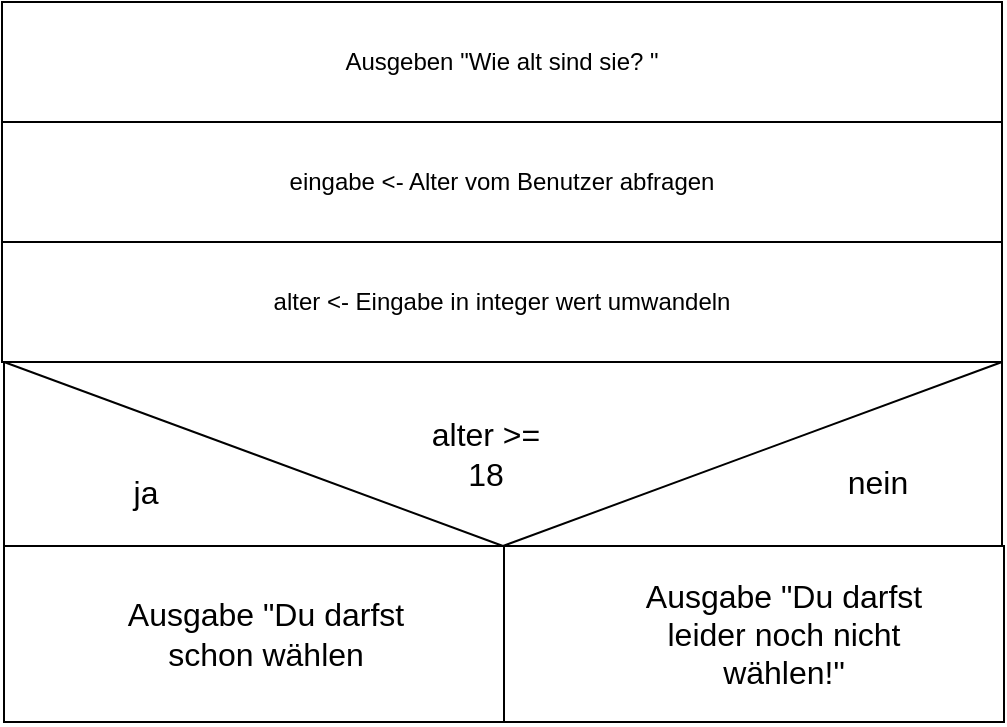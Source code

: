<mxfile version="24.3.1" type="device" pages="3">
  <diagram name="Aufgabe1" id="_OHyrVoJvmmwk9nRqwBg">
    <mxGraphModel dx="920" dy="575" grid="0" gridSize="10" guides="1" tooltips="1" connect="1" arrows="1" fold="1" page="0" pageScale="1" pageWidth="827" pageHeight="1169" math="0" shadow="0">
      <root>
        <mxCell id="0" />
        <mxCell id="1" parent="0" />
        <mxCell id="FS2doGyLj_VX5CVtQwRN-1" value="Ausgeben &quot;Wie alt sind sie? &quot;" style="rounded=0;whiteSpace=wrap;html=1;" vertex="1" parent="1">
          <mxGeometry x="-45" y="99" width="500" height="60" as="geometry" />
        </mxCell>
        <mxCell id="FS2doGyLj_VX5CVtQwRN-2" value="eingabe &amp;lt;- Alter vom Benutzer abfragen" style="rounded=0;whiteSpace=wrap;html=1;" vertex="1" parent="1">
          <mxGeometry x="-45" y="159" width="500" height="60" as="geometry" />
        </mxCell>
        <mxCell id="FS2doGyLj_VX5CVtQwRN-3" value="alter &amp;lt;- Eingabe in integer wert umwandeln" style="rounded=0;whiteSpace=wrap;html=1;" vertex="1" parent="1">
          <mxGeometry x="-45" y="219" width="500" height="60" as="geometry" />
        </mxCell>
        <mxCell id="FS2doGyLj_VX5CVtQwRN-4" value="" style="rounded=0;whiteSpace=wrap;html=1;" vertex="1" parent="1">
          <mxGeometry x="-44" y="279" width="499" height="92" as="geometry" />
        </mxCell>
        <mxCell id="FS2doGyLj_VX5CVtQwRN-5" value="" style="endArrow=none;html=1;rounded=0;fontSize=12;startSize=8;endSize=8;curved=1;exitX=0;exitY=0;exitDx=0;exitDy=0;entryX=0.5;entryY=1;entryDx=0;entryDy=0;" edge="1" parent="1" source="FS2doGyLj_VX5CVtQwRN-4" target="FS2doGyLj_VX5CVtQwRN-4">
          <mxGeometry width="50" height="50" relative="1" as="geometry">
            <mxPoint x="158" y="346" as="sourcePoint" />
            <mxPoint x="208" y="296" as="targetPoint" />
          </mxGeometry>
        </mxCell>
        <mxCell id="FS2doGyLj_VX5CVtQwRN-6" value="" style="endArrow=none;html=1;rounded=0;fontSize=12;startSize=8;endSize=8;curved=1;exitX=0.5;exitY=1;exitDx=0;exitDy=0;entryX=1;entryY=0;entryDx=0;entryDy=0;" edge="1" parent="1" source="FS2doGyLj_VX5CVtQwRN-4" target="FS2doGyLj_VX5CVtQwRN-4">
          <mxGeometry width="50" height="50" relative="1" as="geometry">
            <mxPoint x="380" y="351" as="sourcePoint" />
            <mxPoint x="430" y="301" as="targetPoint" />
          </mxGeometry>
        </mxCell>
        <mxCell id="FS2doGyLj_VX5CVtQwRN-7" value="alter &amp;gt;= 18" style="text;html=1;align=center;verticalAlign=middle;whiteSpace=wrap;rounded=0;fontSize=16;" vertex="1" parent="1">
          <mxGeometry x="167" y="310" width="60" height="30" as="geometry" />
        </mxCell>
        <mxCell id="FS2doGyLj_VX5CVtQwRN-8" value="ja" style="text;html=1;align=center;verticalAlign=middle;whiteSpace=wrap;rounded=0;fontSize=16;" vertex="1" parent="1">
          <mxGeometry x="-3" y="329" width="60" height="30" as="geometry" />
        </mxCell>
        <mxCell id="FS2doGyLj_VX5CVtQwRN-9" value="nein" style="text;html=1;align=center;verticalAlign=middle;whiteSpace=wrap;rounded=0;fontSize=16;" vertex="1" parent="1">
          <mxGeometry x="363" y="324" width="60" height="30" as="geometry" />
        </mxCell>
        <mxCell id="FS2doGyLj_VX5CVtQwRN-10" value="" style="rounded=0;whiteSpace=wrap;html=1;" vertex="1" parent="1">
          <mxGeometry x="-44" y="371" width="500" height="88" as="geometry" />
        </mxCell>
        <mxCell id="FS2doGyLj_VX5CVtQwRN-11" value="" style="endArrow=none;html=1;rounded=0;fontSize=12;startSize=8;endSize=8;curved=1;exitX=0.5;exitY=1;exitDx=0;exitDy=0;entryX=0.5;entryY=0;entryDx=0;entryDy=0;" edge="1" parent="1" source="FS2doGyLj_VX5CVtQwRN-10" target="FS2doGyLj_VX5CVtQwRN-10">
          <mxGeometry width="50" height="50" relative="1" as="geometry">
            <mxPoint x="234" y="469" as="sourcePoint" />
            <mxPoint x="284" y="419" as="targetPoint" />
          </mxGeometry>
        </mxCell>
        <mxCell id="FS2doGyLj_VX5CVtQwRN-12" value="Ausgabe &quot;Du darfst schon wählen" style="text;html=1;align=center;verticalAlign=middle;whiteSpace=wrap;rounded=0;fontSize=16;" vertex="1" parent="1">
          <mxGeometry x="13" y="400" width="148" height="30" as="geometry" />
        </mxCell>
        <mxCell id="FS2doGyLj_VX5CVtQwRN-13" value="Ausgabe &quot;Du darfst leider noch nicht wählen!&quot;" style="text;html=1;align=center;verticalAlign=middle;whiteSpace=wrap;rounded=0;fontSize=16;" vertex="1" parent="1">
          <mxGeometry x="272" y="400" width="148" height="30" as="geometry" />
        </mxCell>
      </root>
    </mxGraphModel>
  </diagram>
  <diagram id="yRxS9TV8_tcSj5n6nQTb" name="Aufgabe2">
    <mxGraphModel dx="920" dy="975" grid="0" gridSize="10" guides="1" tooltips="1" connect="1" arrows="1" fold="1" page="0" pageScale="1" pageWidth="827" pageHeight="1169" math="0" shadow="0">
      <root>
        <mxCell id="0" />
        <mxCell id="1" parent="0" />
        <mxCell id="sbRP3wh_O-ns_RIMEeWi-1" value="nachname &amp;lt;- Eingabe vom Benutzer holen " style="rounded=0;whiteSpace=wrap;html=1;" vertex="1" parent="1">
          <mxGeometry x="-63" y="-84" width="521" height="60" as="geometry" />
        </mxCell>
        <mxCell id="sbRP3wh_O-ns_RIMEeWi-2" value="vorname &amp;lt;- Eingabe vom Benutzer holen " style="rounded=0;whiteSpace=wrap;html=1;" vertex="1" parent="1">
          <mxGeometry x="-63" y="-24" width="521" height="60" as="geometry" />
        </mxCell>
        <mxCell id="MAHu-vdgmukLZK185IkE-1" value="" style="rounded=0;whiteSpace=wrap;html=1;" vertex="1" parent="1">
          <mxGeometry x="-63" y="36" width="521" height="92" as="geometry" />
        </mxCell>
        <mxCell id="MAHu-vdgmukLZK185IkE-2" value="" style="endArrow=none;html=1;rounded=0;fontSize=12;startSize=8;endSize=8;curved=1;exitX=0;exitY=0;exitDx=0;exitDy=0;entryX=0.5;entryY=1;entryDx=0;entryDy=0;" edge="1" parent="1" source="MAHu-vdgmukLZK185IkE-1" target="MAHu-vdgmukLZK185IkE-1">
          <mxGeometry width="50" height="50" relative="1" as="geometry">
            <mxPoint x="139" y="103" as="sourcePoint" />
            <mxPoint x="189" y="53" as="targetPoint" />
          </mxGeometry>
        </mxCell>
        <mxCell id="MAHu-vdgmukLZK185IkE-3" value="" style="endArrow=none;html=1;rounded=0;fontSize=12;startSize=8;endSize=8;curved=1;exitX=0.5;exitY=1;exitDx=0;exitDy=0;entryX=1;entryY=0;entryDx=0;entryDy=0;" edge="1" parent="1" source="MAHu-vdgmukLZK185IkE-1" target="MAHu-vdgmukLZK185IkE-1">
          <mxGeometry width="50" height="50" relative="1" as="geometry">
            <mxPoint x="361" y="108" as="sourcePoint" />
            <mxPoint x="411" y="58" as="targetPoint" />
          </mxGeometry>
        </mxCell>
        <mxCell id="MAHu-vdgmukLZK185IkE-4" value="nachname == &quot;Flick&quot;" style="text;html=1;align=center;verticalAlign=middle;whiteSpace=wrap;rounded=0;fontSize=16;" vertex="1" parent="1">
          <mxGeometry x="148" y="67" width="60" height="30" as="geometry" />
        </mxCell>
        <mxCell id="MAHu-vdgmukLZK185IkE-5" value="ja" style="text;html=1;align=center;verticalAlign=middle;whiteSpace=wrap;rounded=0;fontSize=16;" vertex="1" parent="1">
          <mxGeometry x="-22" y="86" width="60" height="30" as="geometry" />
        </mxCell>
        <mxCell id="MAHu-vdgmukLZK185IkE-6" value="nein" style="text;html=1;align=center;verticalAlign=middle;whiteSpace=wrap;rounded=0;fontSize=16;" vertex="1" parent="1">
          <mxGeometry x="344" y="81" width="60" height="30" as="geometry" />
        </mxCell>
        <mxCell id="MAHu-vdgmukLZK185IkE-7" style="edgeStyle=none;curved=1;rounded=0;orthogonalLoop=1;jettySize=auto;html=1;exitX=0.5;exitY=0;exitDx=0;exitDy=0;fontSize=12;startSize=8;endSize=8;" edge="1" parent="1" source="MAHu-vdgmukLZK185IkE-4" target="MAHu-vdgmukLZK185IkE-4">
          <mxGeometry relative="1" as="geometry" />
        </mxCell>
        <mxCell id="g03apIxhybaDn3jPQ-2R-1" value="" style="rounded=0;whiteSpace=wrap;html=1;" vertex="1" parent="1">
          <mxGeometry x="-63" y="128" width="521" height="92" as="geometry" />
        </mxCell>
        <mxCell id="g03apIxhybaDn3jPQ-2R-2" value="" style="endArrow=none;html=1;rounded=0;fontSize=12;startSize=8;endSize=8;curved=1;exitX=0.5;exitY=1;exitDx=0;exitDy=0;entryX=0.5;entryY=0;entryDx=0;entryDy=0;" edge="1" parent="1" source="g03apIxhybaDn3jPQ-2R-1" target="g03apIxhybaDn3jPQ-2R-1">
          <mxGeometry width="50" height="50" relative="1" as="geometry">
            <mxPoint x="165" y="204" as="sourcePoint" />
            <mxPoint x="215" y="154" as="targetPoint" />
          </mxGeometry>
        </mxCell>
        <mxCell id="g03apIxhybaDn3jPQ-2R-3" value="" style="endArrow=none;html=1;rounded=0;fontSize=12;startSize=8;endSize=8;curved=1;entryX=0.25;entryY=1;entryDx=0;entryDy=0;exitX=0;exitY=0;exitDx=0;exitDy=0;" edge="1" parent="1" source="g03apIxhybaDn3jPQ-2R-1" target="g03apIxhybaDn3jPQ-2R-1">
          <mxGeometry width="50" height="50" relative="1" as="geometry">
            <mxPoint x="-31" y="191" as="sourcePoint" />
            <mxPoint x="19" y="141" as="targetPoint" />
          </mxGeometry>
        </mxCell>
        <mxCell id="g03apIxhybaDn3jPQ-2R-4" value="" style="endArrow=none;html=1;rounded=0;fontSize=12;startSize=8;endSize=8;curved=1;entryX=0.5;entryY=0;entryDx=0;entryDy=0;exitX=0.25;exitY=1;exitDx=0;exitDy=0;" edge="1" parent="1" source="g03apIxhybaDn3jPQ-2R-1" target="g03apIxhybaDn3jPQ-2R-1">
          <mxGeometry width="50" height="50" relative="1" as="geometry">
            <mxPoint x="69" y="311" as="sourcePoint" />
            <mxPoint x="145" y="165" as="targetPoint" />
          </mxGeometry>
        </mxCell>
        <mxCell id="g03apIxhybaDn3jPQ-2R-5" value="vorname == &quot;Hansi&quot;" style="text;html=1;align=center;verticalAlign=middle;whiteSpace=wrap;rounded=0;fontSize=16;" vertex="1" parent="1">
          <mxGeometry x="30" y="142" width="60" height="30" as="geometry" />
        </mxCell>
        <mxCell id="g03apIxhybaDn3jPQ-2R-6" value="ja" style="text;html=1;align=center;verticalAlign=middle;whiteSpace=wrap;rounded=0;fontSize=16;" vertex="1" parent="1">
          <mxGeometry x="-55" y="174" width="60" height="30" as="geometry" />
        </mxCell>
        <mxCell id="g03apIxhybaDn3jPQ-2R-7" value="nein" style="text;html=1;align=center;verticalAlign=middle;whiteSpace=wrap;rounded=0;fontSize=16;" vertex="1" parent="1">
          <mxGeometry x="126" y="176" width="60" height="30" as="geometry" />
        </mxCell>
        <mxCell id="g03apIxhybaDn3jPQ-2R-8" value="----" style="text;html=1;align=center;verticalAlign=middle;whiteSpace=wrap;rounded=0;fontSize=16;" vertex="1" parent="1">
          <mxGeometry x="304" y="159" width="60" height="30" as="geometry" />
        </mxCell>
        <mxCell id="g03apIxhybaDn3jPQ-2R-9" value="" style="rounded=0;whiteSpace=wrap;html=1;" vertex="1" parent="1">
          <mxGeometry x="-63" y="220" width="260" height="105" as="geometry" />
        </mxCell>
        <mxCell id="g03apIxhybaDn3jPQ-2R-10" value="---" style="rounded=0;whiteSpace=wrap;html=1;" vertex="1" parent="1">
          <mxGeometry x="197" y="220" width="260" height="105" as="geometry" />
        </mxCell>
        <mxCell id="g03apIxhybaDn3jPQ-2R-11" value="" style="endArrow=none;html=1;rounded=0;fontSize=12;startSize=8;endSize=8;curved=1;exitX=0.5;exitY=1;exitDx=0;exitDy=0;entryX=0.5;entryY=0;entryDx=0;entryDy=0;" edge="1" parent="1" source="g03apIxhybaDn3jPQ-2R-9" target="g03apIxhybaDn3jPQ-2R-9">
          <mxGeometry width="50" height="50" relative="1" as="geometry">
            <mxPoint x="51" y="314" as="sourcePoint" />
            <mxPoint x="101" y="264" as="targetPoint" />
          </mxGeometry>
        </mxCell>
        <mxCell id="g03apIxhybaDn3jPQ-2R-12" value="Ausgabe &quot;Oha - der Bundestrainer von 2021" style="text;html=1;align=center;verticalAlign=middle;whiteSpace=wrap;rounded=0;fontSize=16;" vertex="1" parent="1">
          <mxGeometry x="-30" y="258" width="60" height="30" as="geometry" />
        </mxCell>
        <mxCell id="g03apIxhybaDn3jPQ-2R-13" value="---" style="text;html=1;align=center;verticalAlign=middle;whiteSpace=wrap;rounded=0;fontSize=16;" vertex="1" parent="1">
          <mxGeometry x="101" y="258" width="60" height="30" as="geometry" />
        </mxCell>
      </root>
    </mxGraphModel>
  </diagram>
  <diagram id="yT6aDPhDBWwx3jUh6QjX" name="Aufgabe3">
    <mxGraphModel dx="1690" dy="980" grid="0" gridSize="10" guides="1" tooltips="1" connect="1" arrows="1" fold="1" page="0" pageScale="1" pageWidth="827" pageHeight="1169" math="0" shadow="0">
      <root>
        <mxCell id="0" />
        <mxCell id="1" parent="0" />
        <mxCell id="hroErmVEQSLrNmLa6Hzz-1" value="lieblingsfaecher &amp;lt;- [&quot;Informatik&quot;, &quot;Religion&quot;, &quot;Sport&quot;] " style="rounded=0;whiteSpace=wrap;html=1;" vertex="1" parent="1">
          <mxGeometry x="-258" y="-74" width="637" height="60" as="geometry" />
        </mxCell>
        <mxCell id="hroErmVEQSLrNmLa6Hzz-2" value="first &amp;lt;- true" style="rounded=0;whiteSpace=wrap;html=1;" vertex="1" parent="1">
          <mxGeometry x="-258" y="-14" width="637" height="60" as="geometry" />
        </mxCell>
        <mxCell id="hroErmVEQSLrNmLa6Hzz-3" value="foreach faech in lieblingsfaecher" style="rounded=0;whiteSpace=wrap;html=1;" vertex="1" parent="1">
          <mxGeometry x="-177" y="46" width="556" height="60" as="geometry" />
        </mxCell>
        <mxCell id="hroErmVEQSLrNmLa6Hzz-4" value="" style="rounded=0;whiteSpace=wrap;html=1;" vertex="1" parent="1">
          <mxGeometry x="-257" y="46" width="80" height="240" as="geometry" />
        </mxCell>
        <mxCell id="hroErmVEQSLrNmLa6Hzz-5" value="" style="rounded=0;whiteSpace=wrap;html=1;" vertex="1" parent="1">
          <mxGeometry x="-177" y="106" width="556" height="60" as="geometry" />
        </mxCell>
        <mxCell id="hroErmVEQSLrNmLa6Hzz-6" value="" style="endArrow=none;html=1;rounded=0;fontSize=12;startSize=8;endSize=8;curved=1;exitX=0;exitY=1;exitDx=0;exitDy=0;entryX=0.5;entryY=1;entryDx=0;entryDy=0;" edge="1" parent="1" source="hroErmVEQSLrNmLa6Hzz-3" target="hroErmVEQSLrNmLa6Hzz-5">
          <mxGeometry width="50" height="50" relative="1" as="geometry">
            <mxPoint x="28" y="237" as="sourcePoint" />
            <mxPoint x="78" y="187" as="targetPoint" />
          </mxGeometry>
        </mxCell>
        <mxCell id="hroErmVEQSLrNmLa6Hzz-7" value="" style="endArrow=none;html=1;rounded=0;fontSize=12;startSize=8;endSize=8;curved=1;exitX=0.5;exitY=1;exitDx=0;exitDy=0;entryX=1;entryY=0;entryDx=0;entryDy=0;" edge="1" parent="1" source="hroErmVEQSLrNmLa6Hzz-5" target="hroErmVEQSLrNmLa6Hzz-5">
          <mxGeometry width="50" height="50" relative="1" as="geometry">
            <mxPoint x="215" y="234" as="sourcePoint" />
            <mxPoint x="265" y="184" as="targetPoint" />
          </mxGeometry>
        </mxCell>
        <mxCell id="hroErmVEQSLrNmLa6Hzz-8" value="first == true" style="text;html=1;align=center;verticalAlign=middle;whiteSpace=wrap;rounded=0;fontSize=16;" vertex="1" parent="1">
          <mxGeometry x="71" y="121" width="60" height="30" as="geometry" />
        </mxCell>
        <mxCell id="hroErmVEQSLrNmLa6Hzz-9" value="ja" style="text;html=1;align=center;verticalAlign=middle;whiteSpace=wrap;rounded=0;fontSize=16;" vertex="1" parent="1">
          <mxGeometry x="-156" y="128" width="60" height="30" as="geometry" />
        </mxCell>
        <mxCell id="hroErmVEQSLrNmLa6Hzz-10" value="nein" style="text;html=1;align=center;verticalAlign=middle;whiteSpace=wrap;rounded=0;fontSize=16;" vertex="1" parent="1">
          <mxGeometry x="298" y="130" width="60" height="30" as="geometry" />
        </mxCell>
        <mxCell id="hroErmVEQSLrNmLa6Hzz-11" value="" style="rounded=0;whiteSpace=wrap;html=1;" vertex="1" parent="1">
          <mxGeometry x="-178" y="166" width="557" height="60" as="geometry" />
        </mxCell>
        <mxCell id="hroErmVEQSLrNmLa6Hzz-12" value="" style="rounded=0;whiteSpace=wrap;html=1;" vertex="1" parent="1">
          <mxGeometry x="-177" y="226" width="557" height="60" as="geometry" />
        </mxCell>
        <mxCell id="hroErmVEQSLrNmLa6Hzz-13" value="" style="endArrow=none;html=1;rounded=0;fontSize=12;startSize=8;endSize=8;curved=1;entryX=0.5;entryY=0;entryDx=0;entryDy=0;exitX=0.5;exitY=1;exitDx=0;exitDy=0;" edge="1" parent="1" source="hroErmVEQSLrNmLa6Hzz-12" target="hroErmVEQSLrNmLa6Hzz-11">
          <mxGeometry width="50" height="50" relative="1" as="geometry">
            <mxPoint x="61" y="352" as="sourcePoint" />
            <mxPoint x="147" y="347" as="targetPoint" />
          </mxGeometry>
        </mxCell>
        <mxCell id="hroErmVEQSLrNmLa6Hzz-14" value="Ausgabe: faech" style="text;html=1;align=center;verticalAlign=middle;whiteSpace=wrap;rounded=0;fontSize=16;" vertex="1" parent="1">
          <mxGeometry x="-90" y="181" width="60" height="30" as="geometry" />
        </mxCell>
        <mxCell id="hroErmVEQSLrNmLa6Hzz-15" value="first &amp;lt;- false" style="text;html=1;align=center;verticalAlign=middle;whiteSpace=wrap;rounded=0;fontSize=16;" vertex="1" parent="1">
          <mxGeometry x="-86" y="241" width="60" height="30" as="geometry" />
        </mxCell>
        <mxCell id="hroErmVEQSLrNmLa6Hzz-16" value="Ausgabe: &quot;, &quot; + faech" style="text;html=1;align=center;verticalAlign=middle;whiteSpace=wrap;rounded=0;fontSize=16;" vertex="1" parent="1">
          <mxGeometry x="215" y="181" width="60" height="30" as="geometry" />
        </mxCell>
      </root>
    </mxGraphModel>
  </diagram>
</mxfile>
